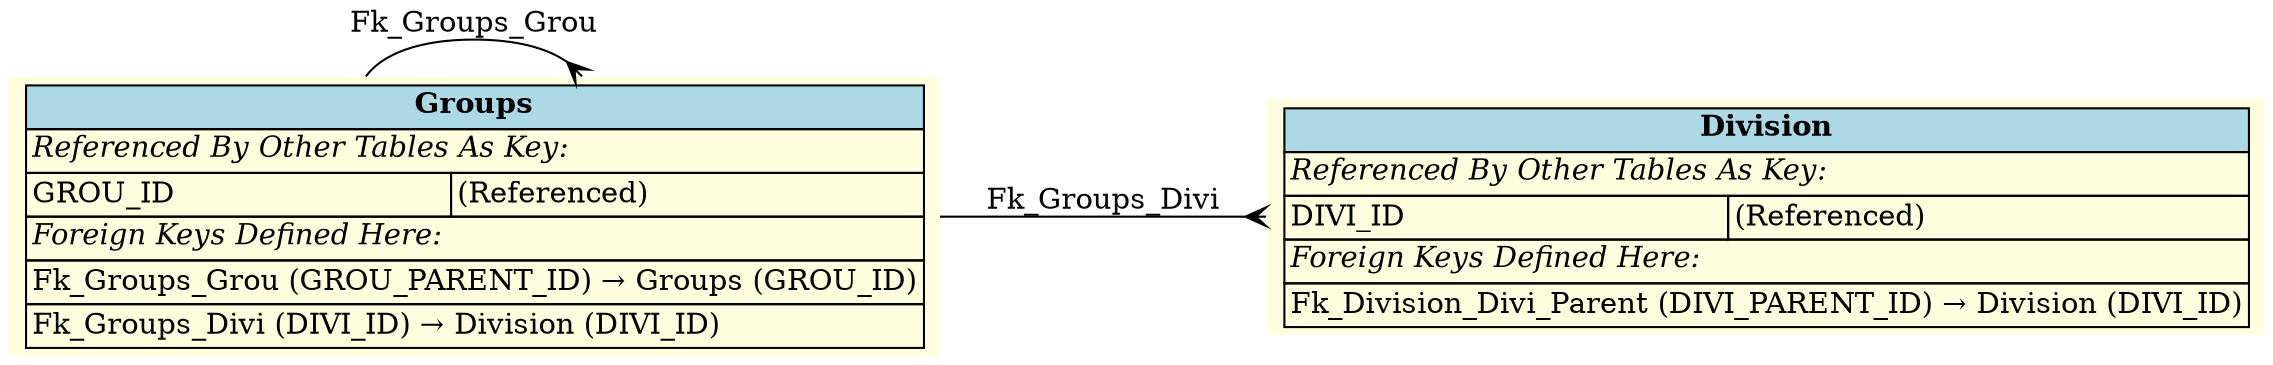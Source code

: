 digraph ERD {
  rankdir=LR;
  node [shape=plaintext, style=filled, fillcolor=lightyellow];
  edge [arrowhead=crow, arrowtail=none, dir=both, labelfontsize=10];

  "Groups" [
    label=<
    <TABLE BORDER="0" CELLBORDER="1" CELLSPACING="0" BGCOLOR="lightyellow">
      <TR><TD COLSPAN="2" BGCOLOR="lightblue"><B>Groups</B></TD></TR>
      <TR><TD COLSPAN="2" ALIGN="LEFT"><I>Referenced By Other Tables As Key:</I></TD></TR>
      <TR><TD ALIGN="LEFT">GROU_ID</TD><TD ALIGN="LEFT">(Referenced)</TD></TR>
      <TR><TD COLSPAN="2" ALIGN="LEFT"><I>Foreign Keys Defined Here:</I></TD></TR>
      <TR><TD ALIGN="LEFT" COLSPAN="2">Fk_Groups_Grou (GROU_PARENT_ID) &rarr; Groups (GROU_ID)</TD></TR>
      <TR><TD ALIGN="LEFT" COLSPAN="2">Fk_Groups_Divi (DIVI_ID) &rarr; Division (DIVI_ID)</TD></TR>
    </TABLE>
    >
  ];

  "Division" [
    label=<
    <TABLE BORDER="0" CELLBORDER="1" CELLSPACING="0" BGCOLOR="lightyellow">
      <TR><TD COLSPAN="2" BGCOLOR="lightblue"><B>Division</B></TD></TR>
      <TR><TD COLSPAN="2" ALIGN="LEFT"><I>Referenced By Other Tables As Key:</I></TD></TR>
      <TR><TD ALIGN="LEFT">DIVI_ID</TD><TD ALIGN="LEFT">(Referenced)</TD></TR>
      <TR><TD COLSPAN="2" ALIGN="LEFT"><I>Foreign Keys Defined Here:</I></TD></TR>
      <TR><TD ALIGN="LEFT" COLSPAN="2">Fk_Division_Divi_Parent (DIVI_PARENT_ID) &rarr; Division (DIVI_ID)</TD></TR>
    </TABLE>
    >
  ];

  "Groups" -> "Division" [label=" Fk_Groups_Divi "];
  "Groups" -> "Groups" [label=" Fk_Groups_Grou "];
}
